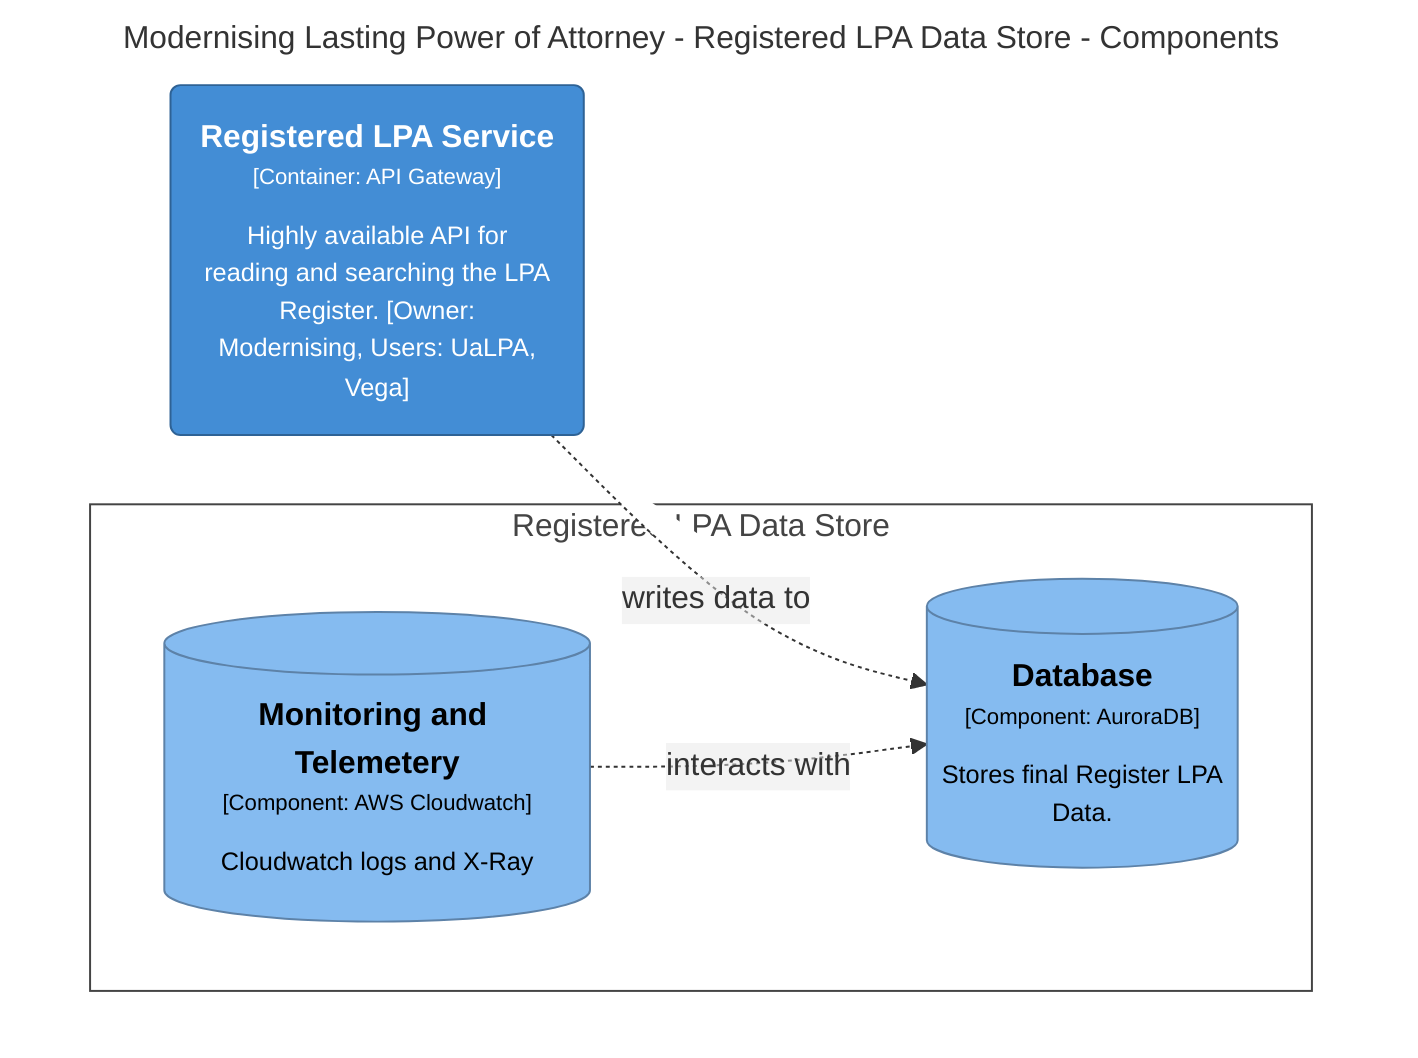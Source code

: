 graph TB
  linkStyle default fill:#ffffff

  subgraph diagram [Modernising Lasting Power of Attorney - Registered LPA Data Store - Components]
    style diagram fill:#ffffff,stroke:#ffffff

    18("<div style='font-weight: bold'>Registered LPA Service</div><div style='font-size: 70%; margin-top: 0px'>[Container: API Gateway]</div><div style='font-size: 80%; margin-top:10px'>Highly available API for<br />reading and searching the LPA<br />Register. [Owner:<br />Modernising, Users: UaLPA,<br />Vega]</div>")
    style 18 fill:#438dd5,stroke:#2e6295,color:#ffffff

    subgraph 15 [Registered LPA Data Store]
      style 15 fill:#ffffff,stroke:#444444,color:#444444

      16[("<div style='font-weight: bold'>Database</div><div style='font-size: 70%; margin-top: 0px'>[Component: AuroraDB]</div><div style='font-size: 80%; margin-top:10px'>Stores final Register LPA<br />Data.</div>")]
      style 16 fill:#85bbf0,stroke:#5d82a8,color:#000000
      17[("<div style='font-weight: bold'>Monitoring and Telemetery</div><div style='font-size: 70%; margin-top: 0px'>[Component: AWS Cloudwatch]</div><div style='font-size: 80%; margin-top:10px'>Cloudwatch logs and X-Ray</div>")]
      style 17 fill:#85bbf0,stroke:#5d82a8,color:#000000
    end

    18-. "<div>writes data to</div><div style='font-size: 70%'></div>" .->16
    17-. "<div>interacts with</div><div style='font-size: 70%'></div>" .->16
  end